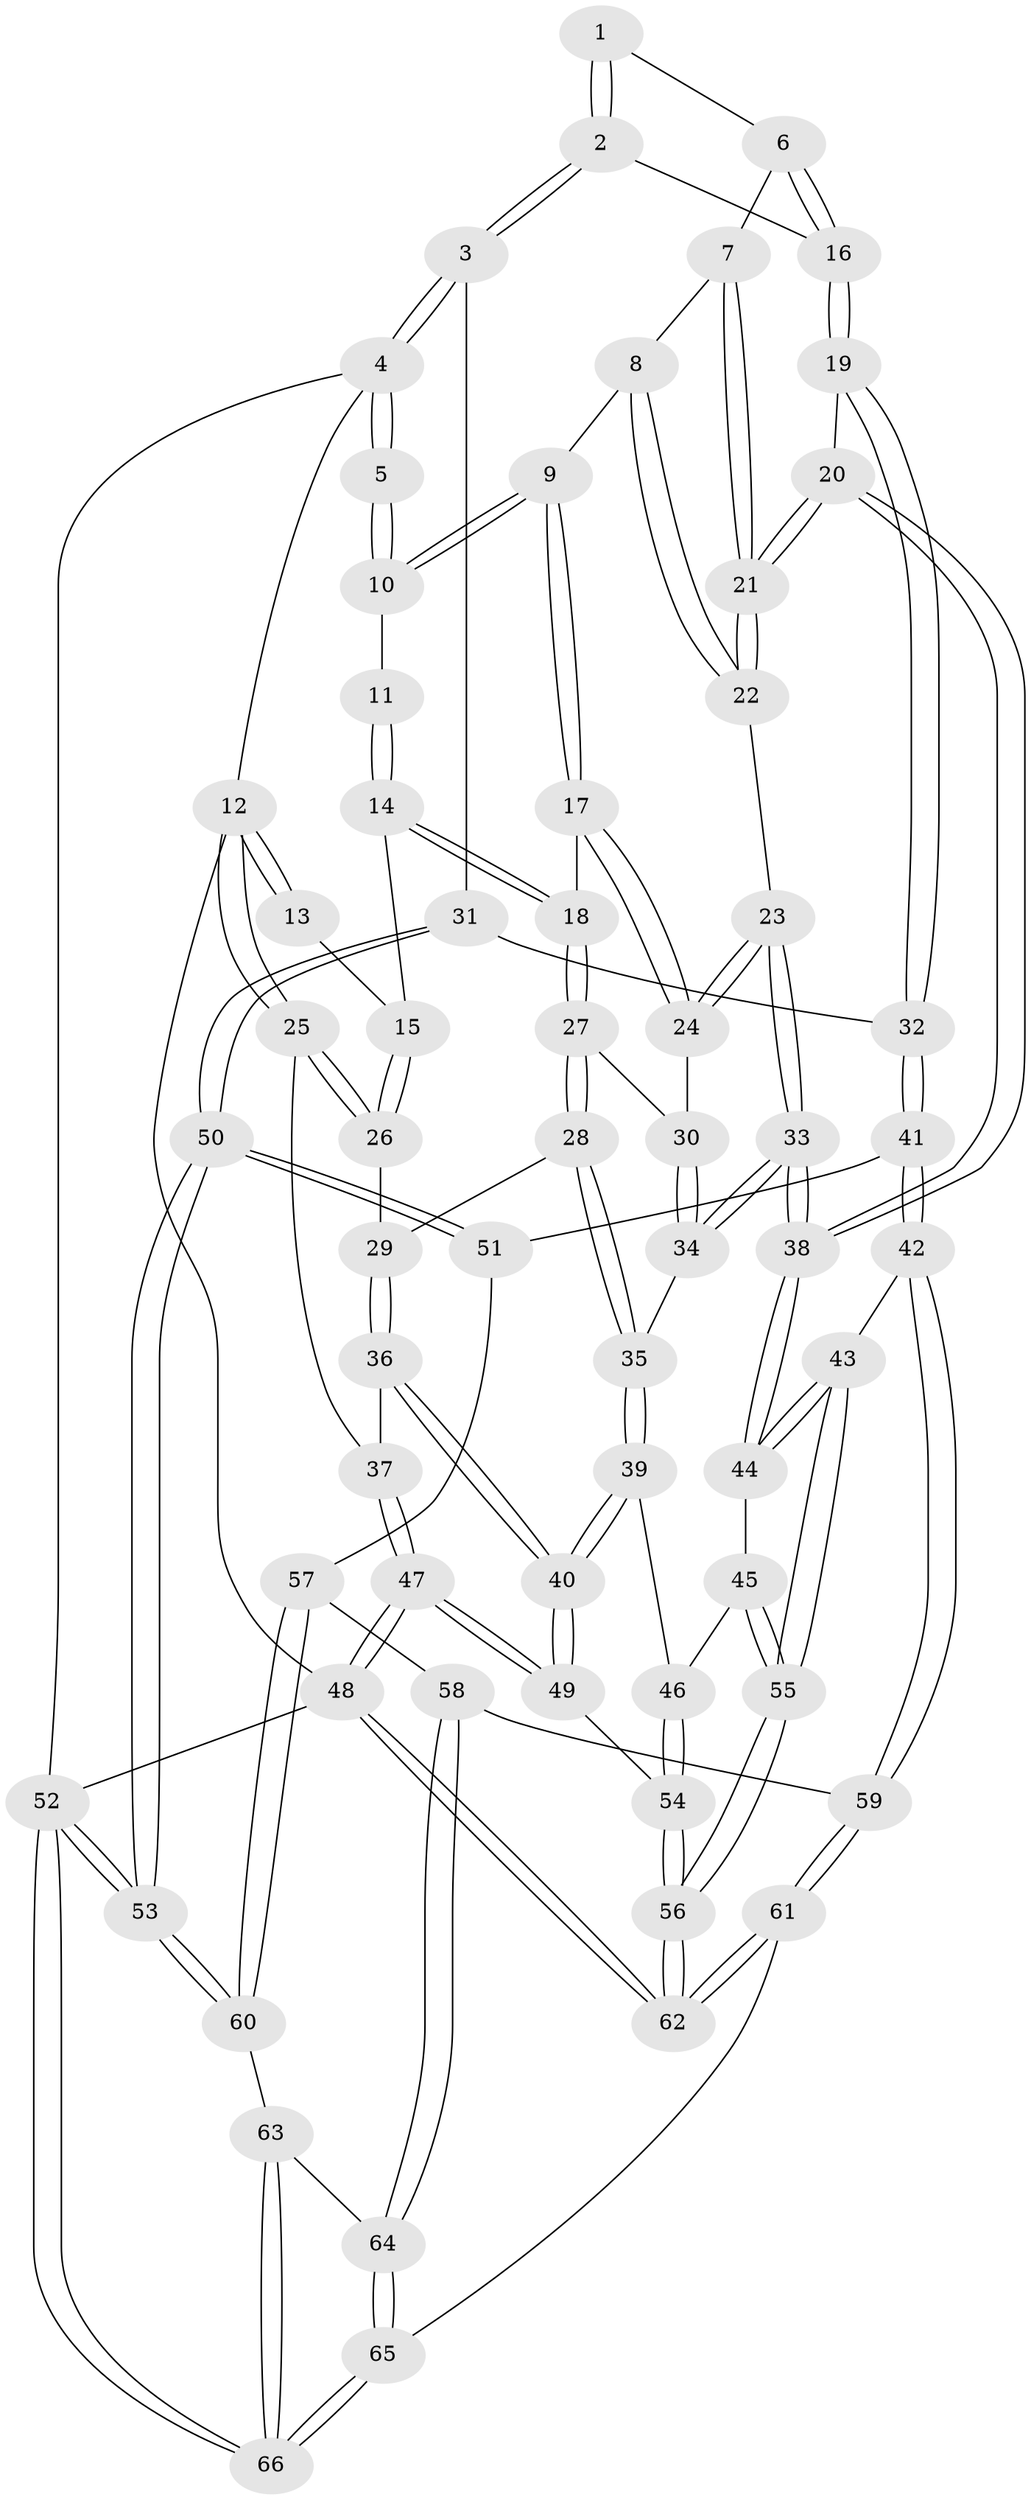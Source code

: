 // Generated by graph-tools (version 1.1) at 2025/16/03/09/25 04:16:56]
// undirected, 66 vertices, 162 edges
graph export_dot {
graph [start="1"]
  node [color=gray90,style=filled];
  1 [pos="+0.7937715708315113+0"];
  2 [pos="+1+0.1633754010718813"];
  3 [pos="+1+0.1590659576977032"];
  4 [pos="+1+0"];
  5 [pos="+0.7460668220647013+0"];
  6 [pos="+0.8129338971632649+0.0790564231731261"];
  7 [pos="+0.6764210285025358+0.13290813462489018"];
  8 [pos="+0.5269137976690002+0.03392422230343624"];
  9 [pos="+0.5160418252573729+0.011662698741542653"];
  10 [pos="+0.4934317243445694+0"];
  11 [pos="+0.4764168002694822+0"];
  12 [pos="+0+0"];
  13 [pos="+0.25886300470673557+0"];
  14 [pos="+0.2327220638346351+0.16623094798933025"];
  15 [pos="+0.1641159917797721+0.14091601266904208"];
  16 [pos="+0.8765183468173814+0.18907535058836888"];
  17 [pos="+0.36265751116804823+0.20303224483040946"];
  18 [pos="+0.2805000466185759+0.23168267610405646"];
  19 [pos="+0.773450509109623+0.3016405513319529"];
  20 [pos="+0.7694049205095294+0.30121110214150104"];
  21 [pos="+0.765230134569602+0.296720674128642"];
  22 [pos="+0.5408164301376858+0.1939791086276191"];
  23 [pos="+0.5033622838667992+0.31428698832661606"];
  24 [pos="+0.4632942403780185+0.2919992768396678"];
  25 [pos="+0+0.07686508718192385"];
  26 [pos="+0.07429199810369927+0.15597015729747457"];
  27 [pos="+0.2738721782816961+0.28431285987666677"];
  28 [pos="+0.26022304305284927+0.3320976205291272"];
  29 [pos="+0.14051893466970686+0.32825860650875893"];
  30 [pos="+0.3853764246561149+0.2954176708180645"];
  31 [pos="+1+0.318688711079954"];
  32 [pos="+0.8295497486178647+0.38875762575374384"];
  33 [pos="+0.522118263184821+0.4116838634532754"];
  34 [pos="+0.3751236661622392+0.41891024713794517"];
  35 [pos="+0.300277773704656+0.42429935146496023"];
  36 [pos="+0.06431376462715717+0.38915209303994047"];
  37 [pos="+0+0.3183937555427342"];
  38 [pos="+0.5432744093975828+0.4295085954409004"];
  39 [pos="+0.24979253666790407+0.5255949852221354"];
  40 [pos="+0.14131945848206337+0.5552235732541841"];
  41 [pos="+0.8444446303948264+0.509227189268471"];
  42 [pos="+0.6664313909767895+0.6240828802772652"];
  43 [pos="+0.5912834963091731+0.5584002458494448"];
  44 [pos="+0.5631633931123593+0.5197012945616232"];
  45 [pos="+0.41805592728601204+0.5872331292135197"];
  46 [pos="+0.26640187790260184+0.5437250328970002"];
  47 [pos="+0+0.9280655108954022"];
  48 [pos="+0+1"];
  49 [pos="+0.07335390562863058+0.6317655269639318"];
  50 [pos="+1+0.5408426419709794"];
  51 [pos="+0.9219603675724612+0.548141389226761"];
  52 [pos="+1+1"];
  53 [pos="+1+0.7995693084565859"];
  54 [pos="+0.326238102408465+0.7304311979655949"];
  55 [pos="+0.38920817943564306+0.758413478744936"];
  56 [pos="+0.36731451110303903+0.8039954169881497"];
  57 [pos="+0.8966076183914272+0.6900993589025171"];
  58 [pos="+0.75896065039948+0.7244603953357163"];
  59 [pos="+0.6732312320180422+0.6736770759956627"];
  60 [pos="+0.9621163684322002+0.7662420612853074"];
  61 [pos="+0.4740977654466875+1"];
  62 [pos="+0.37888326215631446+1"];
  63 [pos="+0.8482369982010062+0.8474232088933247"];
  64 [pos="+0.8267658098074447+0.835600219943187"];
  65 [pos="+0.4973042324956582+1"];
  66 [pos="+1+1"];
  1 -- 2;
  1 -- 2;
  1 -- 6;
  2 -- 3;
  2 -- 3;
  2 -- 16;
  3 -- 4;
  3 -- 4;
  3 -- 31;
  4 -- 5;
  4 -- 5;
  4 -- 12;
  4 -- 52;
  5 -- 10;
  5 -- 10;
  6 -- 7;
  6 -- 16;
  6 -- 16;
  7 -- 8;
  7 -- 21;
  7 -- 21;
  8 -- 9;
  8 -- 22;
  8 -- 22;
  9 -- 10;
  9 -- 10;
  9 -- 17;
  9 -- 17;
  10 -- 11;
  11 -- 14;
  11 -- 14;
  12 -- 13;
  12 -- 13;
  12 -- 25;
  12 -- 25;
  12 -- 48;
  13 -- 15;
  14 -- 15;
  14 -- 18;
  14 -- 18;
  15 -- 26;
  15 -- 26;
  16 -- 19;
  16 -- 19;
  17 -- 18;
  17 -- 24;
  17 -- 24;
  18 -- 27;
  18 -- 27;
  19 -- 20;
  19 -- 32;
  19 -- 32;
  20 -- 21;
  20 -- 21;
  20 -- 38;
  20 -- 38;
  21 -- 22;
  21 -- 22;
  22 -- 23;
  23 -- 24;
  23 -- 24;
  23 -- 33;
  23 -- 33;
  24 -- 30;
  25 -- 26;
  25 -- 26;
  25 -- 37;
  26 -- 29;
  27 -- 28;
  27 -- 28;
  27 -- 30;
  28 -- 29;
  28 -- 35;
  28 -- 35;
  29 -- 36;
  29 -- 36;
  30 -- 34;
  30 -- 34;
  31 -- 32;
  31 -- 50;
  31 -- 50;
  32 -- 41;
  32 -- 41;
  33 -- 34;
  33 -- 34;
  33 -- 38;
  33 -- 38;
  34 -- 35;
  35 -- 39;
  35 -- 39;
  36 -- 37;
  36 -- 40;
  36 -- 40;
  37 -- 47;
  37 -- 47;
  38 -- 44;
  38 -- 44;
  39 -- 40;
  39 -- 40;
  39 -- 46;
  40 -- 49;
  40 -- 49;
  41 -- 42;
  41 -- 42;
  41 -- 51;
  42 -- 43;
  42 -- 59;
  42 -- 59;
  43 -- 44;
  43 -- 44;
  43 -- 55;
  43 -- 55;
  44 -- 45;
  45 -- 46;
  45 -- 55;
  45 -- 55;
  46 -- 54;
  46 -- 54;
  47 -- 48;
  47 -- 48;
  47 -- 49;
  47 -- 49;
  48 -- 62;
  48 -- 62;
  48 -- 52;
  49 -- 54;
  50 -- 51;
  50 -- 51;
  50 -- 53;
  50 -- 53;
  51 -- 57;
  52 -- 53;
  52 -- 53;
  52 -- 66;
  52 -- 66;
  53 -- 60;
  53 -- 60;
  54 -- 56;
  54 -- 56;
  55 -- 56;
  55 -- 56;
  56 -- 62;
  56 -- 62;
  57 -- 58;
  57 -- 60;
  57 -- 60;
  58 -- 59;
  58 -- 64;
  58 -- 64;
  59 -- 61;
  59 -- 61;
  60 -- 63;
  61 -- 62;
  61 -- 62;
  61 -- 65;
  63 -- 64;
  63 -- 66;
  63 -- 66;
  64 -- 65;
  64 -- 65;
  65 -- 66;
  65 -- 66;
}
